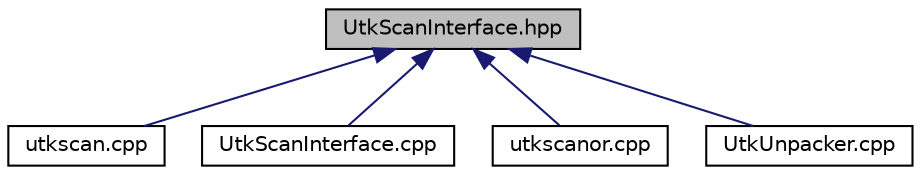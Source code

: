 digraph "UtkScanInterface.hpp"
{
  edge [fontname="Helvetica",fontsize="10",labelfontname="Helvetica",labelfontsize="10"];
  node [fontname="Helvetica",fontsize="10",shape=record];
  Node1 [label="UtkScanInterface.hpp",height=0.2,width=0.4,color="black", fillcolor="grey75", style="filled", fontcolor="black"];
  Node1 -> Node2 [dir="back",color="midnightblue",fontsize="10",style="solid",fontname="Helvetica"];
  Node2 [label="utkscan.cpp",height=0.2,width=0.4,color="black", fillcolor="white", style="filled",URL="$d7/d8c/utkscan_8cpp.html"];
  Node1 -> Node3 [dir="back",color="midnightblue",fontsize="10",style="solid",fontname="Helvetica"];
  Node3 [label="UtkScanInterface.cpp",height=0.2,width=0.4,color="black", fillcolor="white", style="filled",URL="$d6/d72/_utk_scan_interface_8cpp.html",tooltip="Derived class handling the interface with utkscan. "];
  Node1 -> Node4 [dir="back",color="midnightblue",fontsize="10",style="solid",fontname="Helvetica"];
  Node4 [label="utkscanor.cpp",height=0.2,width=0.4,color="black", fillcolor="white", style="filled",URL="$d1/dd5/utkscanor_8cpp.html"];
  Node1 -> Node5 [dir="back",color="midnightblue",fontsize="10",style="solid",fontname="Helvetica"];
  Node5 [label="UtkUnpacker.cpp",height=0.2,width=0.4,color="black", fillcolor="white", style="filled",URL="$df/d40/_utk_unpacker_8cpp.html",tooltip="A child of the Unpacker class that is used to replace some of the functionality of the PixieStd..."];
}
